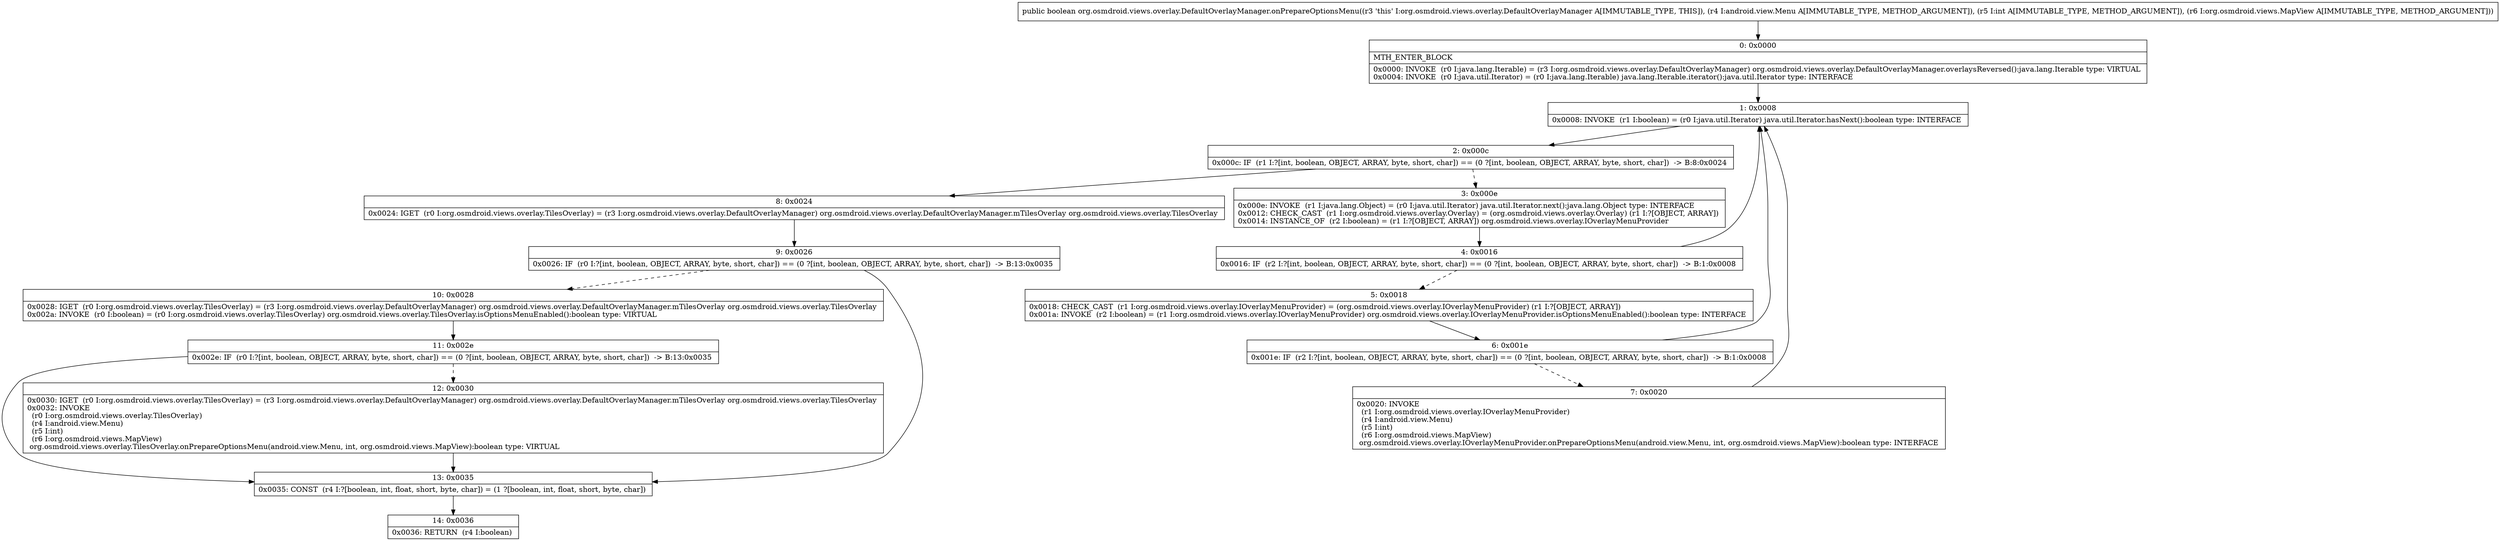 digraph "CFG fororg.osmdroid.views.overlay.DefaultOverlayManager.onPrepareOptionsMenu(Landroid\/view\/Menu;ILorg\/osmdroid\/views\/MapView;)Z" {
Node_0 [shape=record,label="{0\:\ 0x0000|MTH_ENTER_BLOCK\l|0x0000: INVOKE  (r0 I:java.lang.Iterable) = (r3 I:org.osmdroid.views.overlay.DefaultOverlayManager) org.osmdroid.views.overlay.DefaultOverlayManager.overlaysReversed():java.lang.Iterable type: VIRTUAL \l0x0004: INVOKE  (r0 I:java.util.Iterator) = (r0 I:java.lang.Iterable) java.lang.Iterable.iterator():java.util.Iterator type: INTERFACE \l}"];
Node_1 [shape=record,label="{1\:\ 0x0008|0x0008: INVOKE  (r1 I:boolean) = (r0 I:java.util.Iterator) java.util.Iterator.hasNext():boolean type: INTERFACE \l}"];
Node_2 [shape=record,label="{2\:\ 0x000c|0x000c: IF  (r1 I:?[int, boolean, OBJECT, ARRAY, byte, short, char]) == (0 ?[int, boolean, OBJECT, ARRAY, byte, short, char])  \-\> B:8:0x0024 \l}"];
Node_3 [shape=record,label="{3\:\ 0x000e|0x000e: INVOKE  (r1 I:java.lang.Object) = (r0 I:java.util.Iterator) java.util.Iterator.next():java.lang.Object type: INTERFACE \l0x0012: CHECK_CAST  (r1 I:org.osmdroid.views.overlay.Overlay) = (org.osmdroid.views.overlay.Overlay) (r1 I:?[OBJECT, ARRAY]) \l0x0014: INSTANCE_OF  (r2 I:boolean) = (r1 I:?[OBJECT, ARRAY]) org.osmdroid.views.overlay.IOverlayMenuProvider \l}"];
Node_4 [shape=record,label="{4\:\ 0x0016|0x0016: IF  (r2 I:?[int, boolean, OBJECT, ARRAY, byte, short, char]) == (0 ?[int, boolean, OBJECT, ARRAY, byte, short, char])  \-\> B:1:0x0008 \l}"];
Node_5 [shape=record,label="{5\:\ 0x0018|0x0018: CHECK_CAST  (r1 I:org.osmdroid.views.overlay.IOverlayMenuProvider) = (org.osmdroid.views.overlay.IOverlayMenuProvider) (r1 I:?[OBJECT, ARRAY]) \l0x001a: INVOKE  (r2 I:boolean) = (r1 I:org.osmdroid.views.overlay.IOverlayMenuProvider) org.osmdroid.views.overlay.IOverlayMenuProvider.isOptionsMenuEnabled():boolean type: INTERFACE \l}"];
Node_6 [shape=record,label="{6\:\ 0x001e|0x001e: IF  (r2 I:?[int, boolean, OBJECT, ARRAY, byte, short, char]) == (0 ?[int, boolean, OBJECT, ARRAY, byte, short, char])  \-\> B:1:0x0008 \l}"];
Node_7 [shape=record,label="{7\:\ 0x0020|0x0020: INVOKE  \l  (r1 I:org.osmdroid.views.overlay.IOverlayMenuProvider)\l  (r4 I:android.view.Menu)\l  (r5 I:int)\l  (r6 I:org.osmdroid.views.MapView)\l org.osmdroid.views.overlay.IOverlayMenuProvider.onPrepareOptionsMenu(android.view.Menu, int, org.osmdroid.views.MapView):boolean type: INTERFACE \l}"];
Node_8 [shape=record,label="{8\:\ 0x0024|0x0024: IGET  (r0 I:org.osmdroid.views.overlay.TilesOverlay) = (r3 I:org.osmdroid.views.overlay.DefaultOverlayManager) org.osmdroid.views.overlay.DefaultOverlayManager.mTilesOverlay org.osmdroid.views.overlay.TilesOverlay \l}"];
Node_9 [shape=record,label="{9\:\ 0x0026|0x0026: IF  (r0 I:?[int, boolean, OBJECT, ARRAY, byte, short, char]) == (0 ?[int, boolean, OBJECT, ARRAY, byte, short, char])  \-\> B:13:0x0035 \l}"];
Node_10 [shape=record,label="{10\:\ 0x0028|0x0028: IGET  (r0 I:org.osmdroid.views.overlay.TilesOverlay) = (r3 I:org.osmdroid.views.overlay.DefaultOverlayManager) org.osmdroid.views.overlay.DefaultOverlayManager.mTilesOverlay org.osmdroid.views.overlay.TilesOverlay \l0x002a: INVOKE  (r0 I:boolean) = (r0 I:org.osmdroid.views.overlay.TilesOverlay) org.osmdroid.views.overlay.TilesOverlay.isOptionsMenuEnabled():boolean type: VIRTUAL \l}"];
Node_11 [shape=record,label="{11\:\ 0x002e|0x002e: IF  (r0 I:?[int, boolean, OBJECT, ARRAY, byte, short, char]) == (0 ?[int, boolean, OBJECT, ARRAY, byte, short, char])  \-\> B:13:0x0035 \l}"];
Node_12 [shape=record,label="{12\:\ 0x0030|0x0030: IGET  (r0 I:org.osmdroid.views.overlay.TilesOverlay) = (r3 I:org.osmdroid.views.overlay.DefaultOverlayManager) org.osmdroid.views.overlay.DefaultOverlayManager.mTilesOverlay org.osmdroid.views.overlay.TilesOverlay \l0x0032: INVOKE  \l  (r0 I:org.osmdroid.views.overlay.TilesOverlay)\l  (r4 I:android.view.Menu)\l  (r5 I:int)\l  (r6 I:org.osmdroid.views.MapView)\l org.osmdroid.views.overlay.TilesOverlay.onPrepareOptionsMenu(android.view.Menu, int, org.osmdroid.views.MapView):boolean type: VIRTUAL \l}"];
Node_13 [shape=record,label="{13\:\ 0x0035|0x0035: CONST  (r4 I:?[boolean, int, float, short, byte, char]) = (1 ?[boolean, int, float, short, byte, char]) \l}"];
Node_14 [shape=record,label="{14\:\ 0x0036|0x0036: RETURN  (r4 I:boolean) \l}"];
MethodNode[shape=record,label="{public boolean org.osmdroid.views.overlay.DefaultOverlayManager.onPrepareOptionsMenu((r3 'this' I:org.osmdroid.views.overlay.DefaultOverlayManager A[IMMUTABLE_TYPE, THIS]), (r4 I:android.view.Menu A[IMMUTABLE_TYPE, METHOD_ARGUMENT]), (r5 I:int A[IMMUTABLE_TYPE, METHOD_ARGUMENT]), (r6 I:org.osmdroid.views.MapView A[IMMUTABLE_TYPE, METHOD_ARGUMENT])) }"];
MethodNode -> Node_0;
Node_0 -> Node_1;
Node_1 -> Node_2;
Node_2 -> Node_3[style=dashed];
Node_2 -> Node_8;
Node_3 -> Node_4;
Node_4 -> Node_1;
Node_4 -> Node_5[style=dashed];
Node_5 -> Node_6;
Node_6 -> Node_1;
Node_6 -> Node_7[style=dashed];
Node_7 -> Node_1;
Node_8 -> Node_9;
Node_9 -> Node_10[style=dashed];
Node_9 -> Node_13;
Node_10 -> Node_11;
Node_11 -> Node_12[style=dashed];
Node_11 -> Node_13;
Node_12 -> Node_13;
Node_13 -> Node_14;
}

